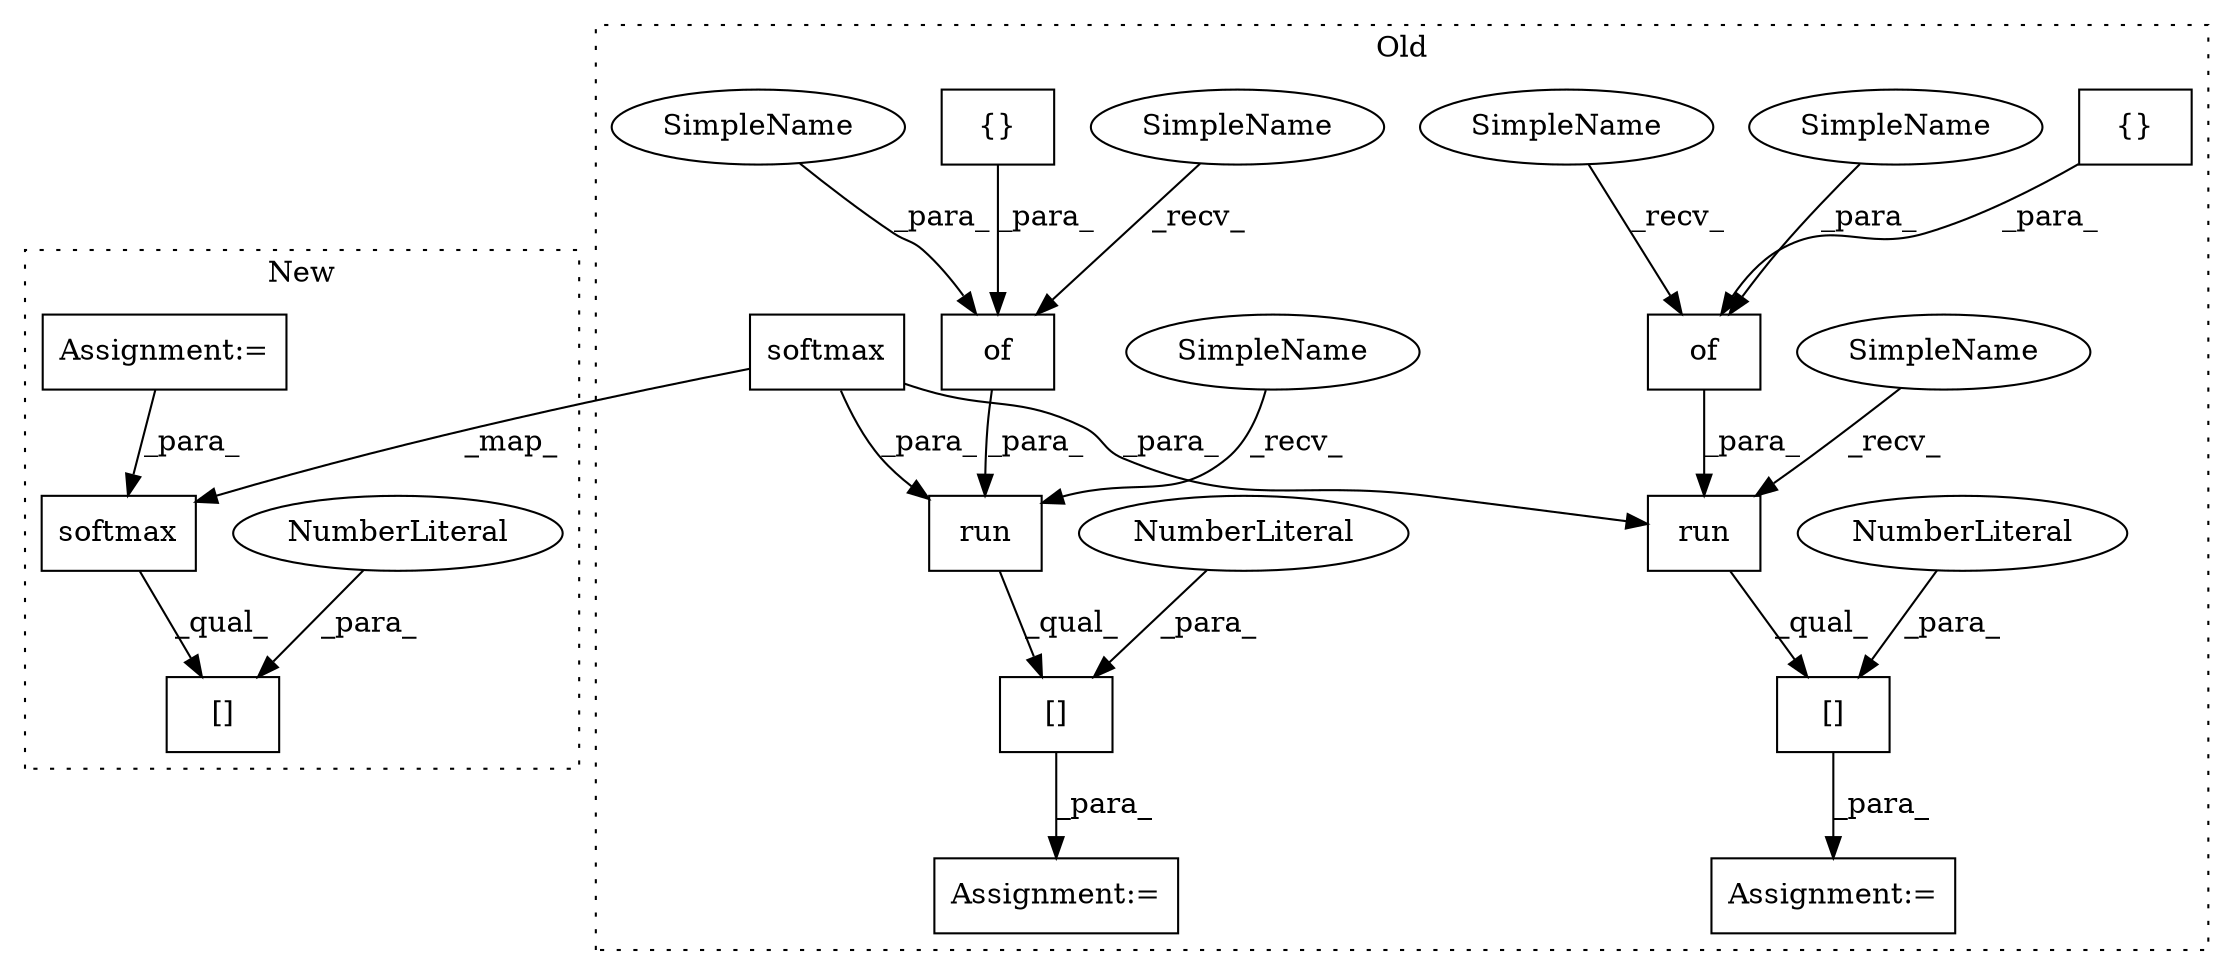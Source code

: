 digraph G {
subgraph cluster0 {
1 [label="run" a="32" s="974,1009" l="4,1" shape="box"];
4 [label="of" a="32" s="988,1008" l="3,1" shape="box"];
5 [label="of" a="32" s="1071,1091" l="3,1" shape="box"];
6 [label="run" a="32" s="1057,1092" l="4,1" shape="box"];
7 [label="softmax" a="32" s="730,757" l="8,1" shape="box"];
9 [label="{}" a="4" s="1085,1090" l="1,1" shape="box"];
10 [label="[]" a="2" s="1052,1095" l="42,1" shape="box"];
11 [label="{}" a="4" s="1002,1007" l="1,1" shape="box"];
12 [label="[]" a="2" s="969,1012" l="42,1" shape="box"];
13 [label="NumberLiteral" a="34" s="1011" l="1" shape="ellipse"];
14 [label="NumberLiteral" a="34" s="1094" l="1" shape="ellipse"];
16 [label="Assignment:=" a="7" s="1051" l="1" shape="box"];
17 [label="Assignment:=" a="7" s="968" l="1" shape="box"];
18 [label="SimpleName" a="42" s="1052" l="4" shape="ellipse"];
19 [label="SimpleName" a="42" s="969" l="4" shape="ellipse"];
20 [label="SimpleName" a="42" s="991" l="1" shape="ellipse"];
21 [label="SimpleName" a="42" s="1074" l="1" shape="ellipse"];
22 [label="SimpleName" a="42" s="1067" l="3" shape="ellipse"];
23 [label="SimpleName" a="42" s="984" l="3" shape="ellipse"];
label = "Old";
style="dotted";
}
subgraph cluster1 {
2 [label="[]" a="2" s="703,734" l="30,1" shape="box"];
3 [label="NumberLiteral" a="34" s="733" l="1" shape="ellipse"];
8 [label="softmax" a="32" s="717,731" l="8,1" shape="box"];
15 [label="Assignment:=" a="7" s="557" l="1" shape="box"];
label = "New";
style="dotted";
}
1 -> 12 [label="_qual_"];
3 -> 2 [label="_para_"];
4 -> 1 [label="_para_"];
5 -> 6 [label="_para_"];
6 -> 10 [label="_qual_"];
7 -> 1 [label="_para_"];
7 -> 6 [label="_para_"];
7 -> 8 [label="_map_"];
8 -> 2 [label="_qual_"];
9 -> 5 [label="_para_"];
10 -> 16 [label="_para_"];
11 -> 4 [label="_para_"];
12 -> 17 [label="_para_"];
13 -> 12 [label="_para_"];
14 -> 10 [label="_para_"];
15 -> 8 [label="_para_"];
18 -> 6 [label="_recv_"];
19 -> 1 [label="_recv_"];
20 -> 4 [label="_para_"];
21 -> 5 [label="_para_"];
22 -> 5 [label="_recv_"];
23 -> 4 [label="_recv_"];
}